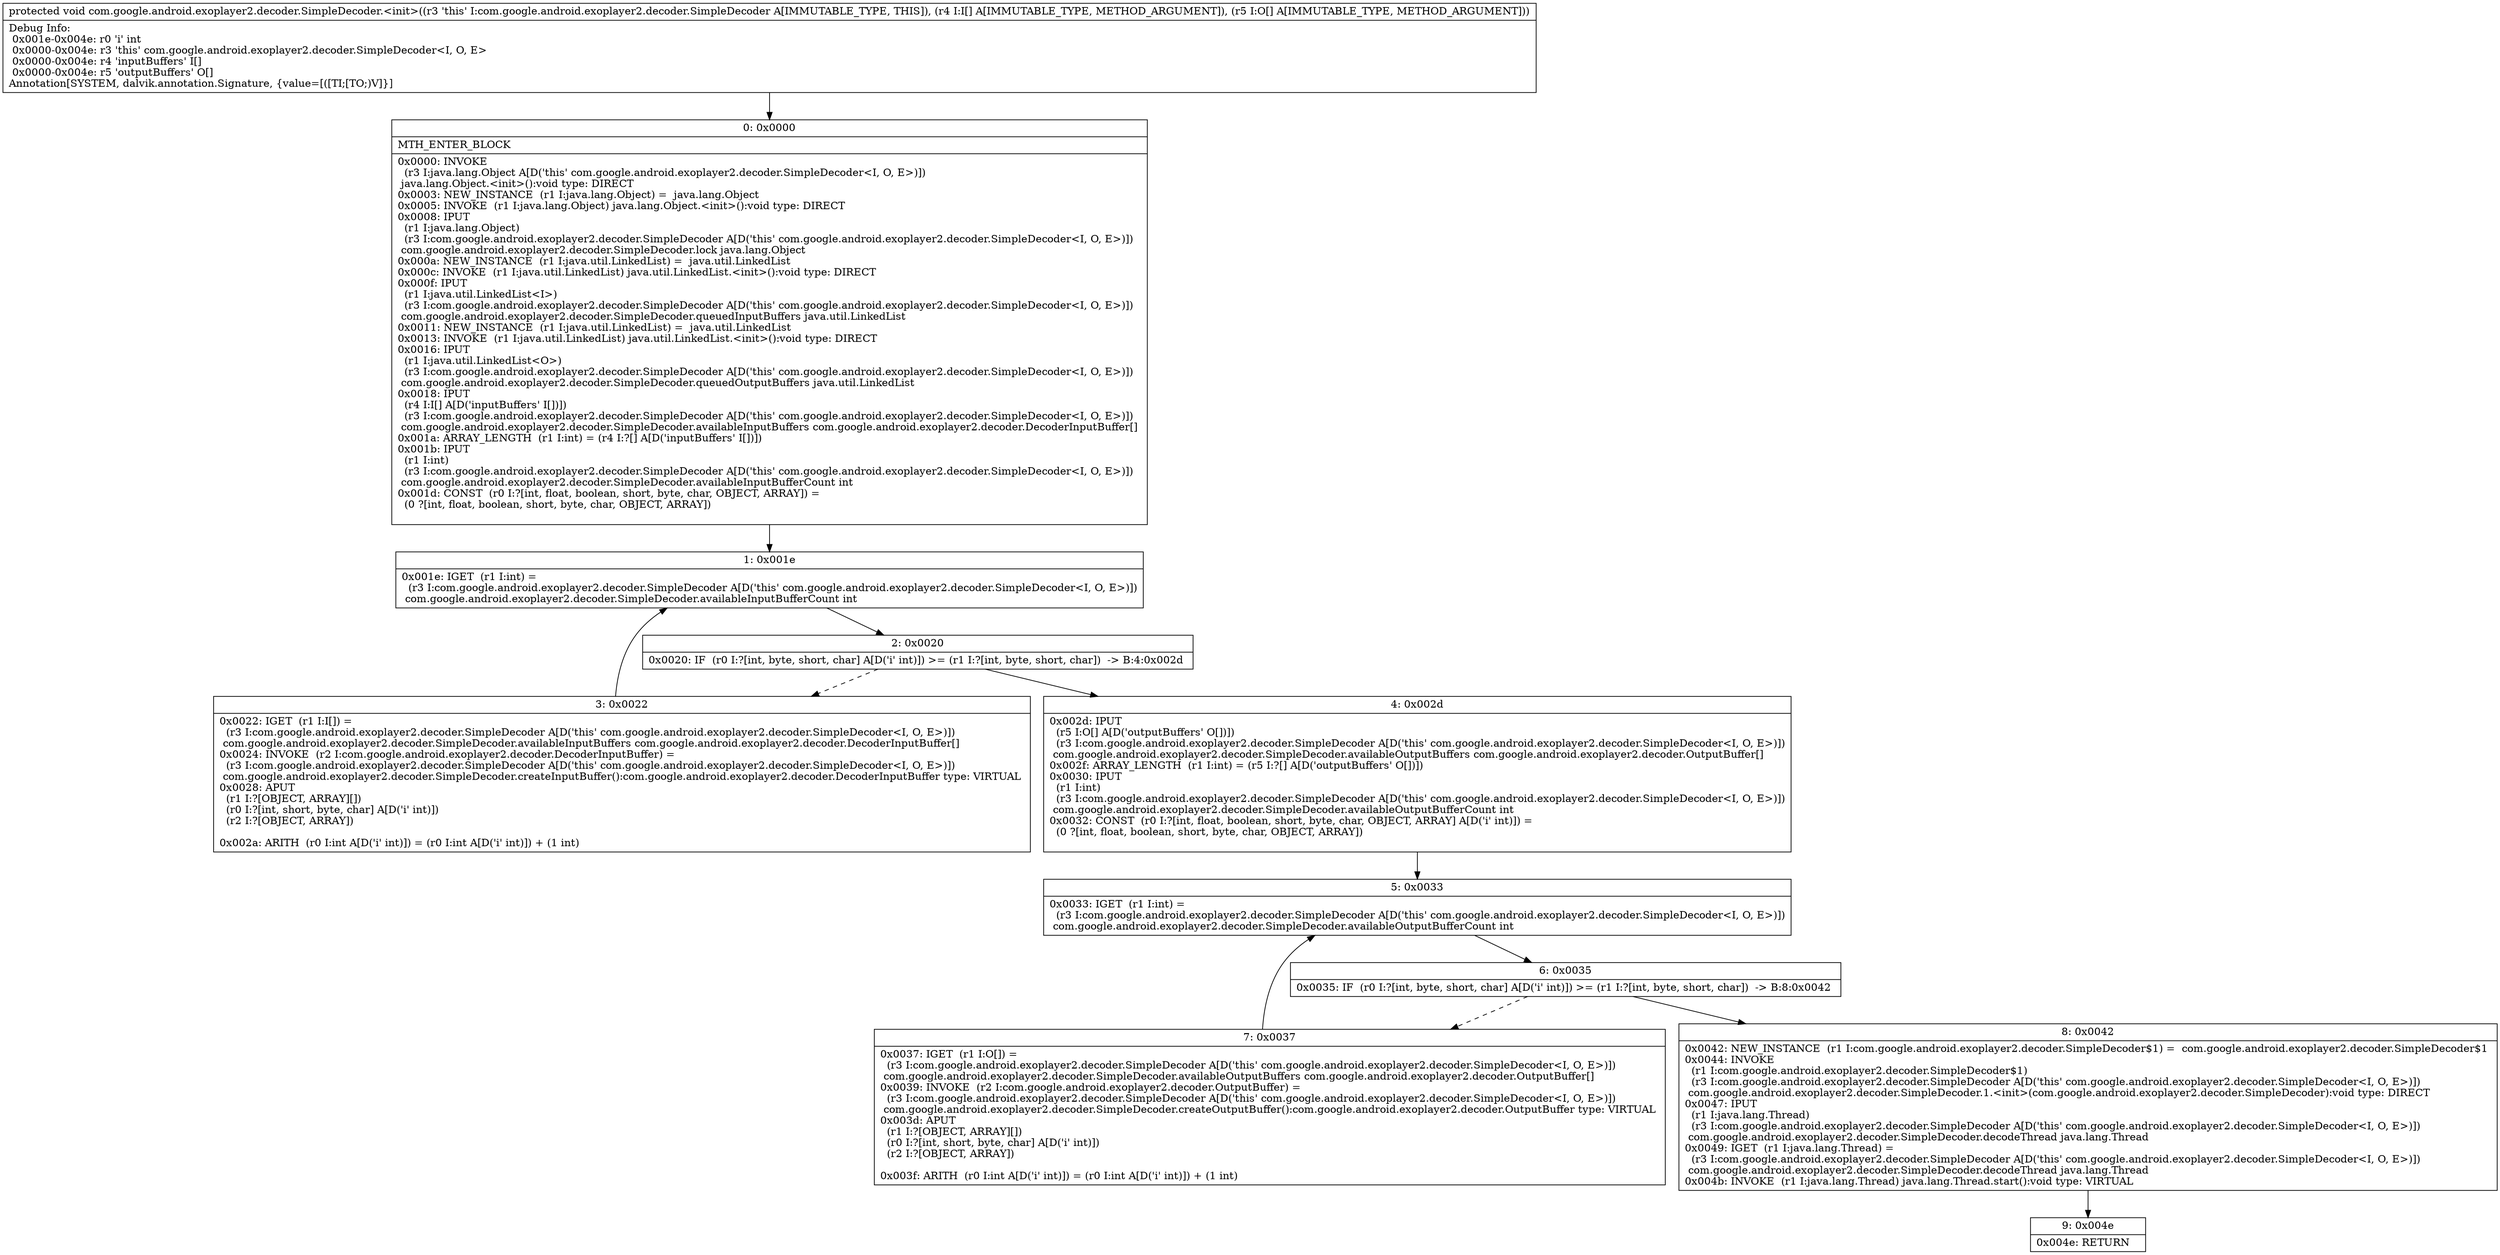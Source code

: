 digraph "CFG forcom.google.android.exoplayer2.decoder.SimpleDecoder.\<init\>([Lcom\/google\/android\/exoplayer2\/decoder\/DecoderInputBuffer;[Lcom\/google\/android\/exoplayer2\/decoder\/OutputBuffer;)V" {
Node_0 [shape=record,label="{0\:\ 0x0000|MTH_ENTER_BLOCK\l|0x0000: INVOKE  \l  (r3 I:java.lang.Object A[D('this' com.google.android.exoplayer2.decoder.SimpleDecoder\<I, O, E\>)])\l java.lang.Object.\<init\>():void type: DIRECT \l0x0003: NEW_INSTANCE  (r1 I:java.lang.Object) =  java.lang.Object \l0x0005: INVOKE  (r1 I:java.lang.Object) java.lang.Object.\<init\>():void type: DIRECT \l0x0008: IPUT  \l  (r1 I:java.lang.Object)\l  (r3 I:com.google.android.exoplayer2.decoder.SimpleDecoder A[D('this' com.google.android.exoplayer2.decoder.SimpleDecoder\<I, O, E\>)])\l com.google.android.exoplayer2.decoder.SimpleDecoder.lock java.lang.Object \l0x000a: NEW_INSTANCE  (r1 I:java.util.LinkedList) =  java.util.LinkedList \l0x000c: INVOKE  (r1 I:java.util.LinkedList) java.util.LinkedList.\<init\>():void type: DIRECT \l0x000f: IPUT  \l  (r1 I:java.util.LinkedList\<I\>)\l  (r3 I:com.google.android.exoplayer2.decoder.SimpleDecoder A[D('this' com.google.android.exoplayer2.decoder.SimpleDecoder\<I, O, E\>)])\l com.google.android.exoplayer2.decoder.SimpleDecoder.queuedInputBuffers java.util.LinkedList \l0x0011: NEW_INSTANCE  (r1 I:java.util.LinkedList) =  java.util.LinkedList \l0x0013: INVOKE  (r1 I:java.util.LinkedList) java.util.LinkedList.\<init\>():void type: DIRECT \l0x0016: IPUT  \l  (r1 I:java.util.LinkedList\<O\>)\l  (r3 I:com.google.android.exoplayer2.decoder.SimpleDecoder A[D('this' com.google.android.exoplayer2.decoder.SimpleDecoder\<I, O, E\>)])\l com.google.android.exoplayer2.decoder.SimpleDecoder.queuedOutputBuffers java.util.LinkedList \l0x0018: IPUT  \l  (r4 I:I[] A[D('inputBuffers' I[])])\l  (r3 I:com.google.android.exoplayer2.decoder.SimpleDecoder A[D('this' com.google.android.exoplayer2.decoder.SimpleDecoder\<I, O, E\>)])\l com.google.android.exoplayer2.decoder.SimpleDecoder.availableInputBuffers com.google.android.exoplayer2.decoder.DecoderInputBuffer[] \l0x001a: ARRAY_LENGTH  (r1 I:int) = (r4 I:?[] A[D('inputBuffers' I[])]) \l0x001b: IPUT  \l  (r1 I:int)\l  (r3 I:com.google.android.exoplayer2.decoder.SimpleDecoder A[D('this' com.google.android.exoplayer2.decoder.SimpleDecoder\<I, O, E\>)])\l com.google.android.exoplayer2.decoder.SimpleDecoder.availableInputBufferCount int \l0x001d: CONST  (r0 I:?[int, float, boolean, short, byte, char, OBJECT, ARRAY]) = \l  (0 ?[int, float, boolean, short, byte, char, OBJECT, ARRAY])\l \l}"];
Node_1 [shape=record,label="{1\:\ 0x001e|0x001e: IGET  (r1 I:int) = \l  (r3 I:com.google.android.exoplayer2.decoder.SimpleDecoder A[D('this' com.google.android.exoplayer2.decoder.SimpleDecoder\<I, O, E\>)])\l com.google.android.exoplayer2.decoder.SimpleDecoder.availableInputBufferCount int \l}"];
Node_2 [shape=record,label="{2\:\ 0x0020|0x0020: IF  (r0 I:?[int, byte, short, char] A[D('i' int)]) \>= (r1 I:?[int, byte, short, char])  \-\> B:4:0x002d \l}"];
Node_3 [shape=record,label="{3\:\ 0x0022|0x0022: IGET  (r1 I:I[]) = \l  (r3 I:com.google.android.exoplayer2.decoder.SimpleDecoder A[D('this' com.google.android.exoplayer2.decoder.SimpleDecoder\<I, O, E\>)])\l com.google.android.exoplayer2.decoder.SimpleDecoder.availableInputBuffers com.google.android.exoplayer2.decoder.DecoderInputBuffer[] \l0x0024: INVOKE  (r2 I:com.google.android.exoplayer2.decoder.DecoderInputBuffer) = \l  (r3 I:com.google.android.exoplayer2.decoder.SimpleDecoder A[D('this' com.google.android.exoplayer2.decoder.SimpleDecoder\<I, O, E\>)])\l com.google.android.exoplayer2.decoder.SimpleDecoder.createInputBuffer():com.google.android.exoplayer2.decoder.DecoderInputBuffer type: VIRTUAL \l0x0028: APUT  \l  (r1 I:?[OBJECT, ARRAY][])\l  (r0 I:?[int, short, byte, char] A[D('i' int)])\l  (r2 I:?[OBJECT, ARRAY])\l \l0x002a: ARITH  (r0 I:int A[D('i' int)]) = (r0 I:int A[D('i' int)]) + (1 int) \l}"];
Node_4 [shape=record,label="{4\:\ 0x002d|0x002d: IPUT  \l  (r5 I:O[] A[D('outputBuffers' O[])])\l  (r3 I:com.google.android.exoplayer2.decoder.SimpleDecoder A[D('this' com.google.android.exoplayer2.decoder.SimpleDecoder\<I, O, E\>)])\l com.google.android.exoplayer2.decoder.SimpleDecoder.availableOutputBuffers com.google.android.exoplayer2.decoder.OutputBuffer[] \l0x002f: ARRAY_LENGTH  (r1 I:int) = (r5 I:?[] A[D('outputBuffers' O[])]) \l0x0030: IPUT  \l  (r1 I:int)\l  (r3 I:com.google.android.exoplayer2.decoder.SimpleDecoder A[D('this' com.google.android.exoplayer2.decoder.SimpleDecoder\<I, O, E\>)])\l com.google.android.exoplayer2.decoder.SimpleDecoder.availableOutputBufferCount int \l0x0032: CONST  (r0 I:?[int, float, boolean, short, byte, char, OBJECT, ARRAY] A[D('i' int)]) = \l  (0 ?[int, float, boolean, short, byte, char, OBJECT, ARRAY])\l \l}"];
Node_5 [shape=record,label="{5\:\ 0x0033|0x0033: IGET  (r1 I:int) = \l  (r3 I:com.google.android.exoplayer2.decoder.SimpleDecoder A[D('this' com.google.android.exoplayer2.decoder.SimpleDecoder\<I, O, E\>)])\l com.google.android.exoplayer2.decoder.SimpleDecoder.availableOutputBufferCount int \l}"];
Node_6 [shape=record,label="{6\:\ 0x0035|0x0035: IF  (r0 I:?[int, byte, short, char] A[D('i' int)]) \>= (r1 I:?[int, byte, short, char])  \-\> B:8:0x0042 \l}"];
Node_7 [shape=record,label="{7\:\ 0x0037|0x0037: IGET  (r1 I:O[]) = \l  (r3 I:com.google.android.exoplayer2.decoder.SimpleDecoder A[D('this' com.google.android.exoplayer2.decoder.SimpleDecoder\<I, O, E\>)])\l com.google.android.exoplayer2.decoder.SimpleDecoder.availableOutputBuffers com.google.android.exoplayer2.decoder.OutputBuffer[] \l0x0039: INVOKE  (r2 I:com.google.android.exoplayer2.decoder.OutputBuffer) = \l  (r3 I:com.google.android.exoplayer2.decoder.SimpleDecoder A[D('this' com.google.android.exoplayer2.decoder.SimpleDecoder\<I, O, E\>)])\l com.google.android.exoplayer2.decoder.SimpleDecoder.createOutputBuffer():com.google.android.exoplayer2.decoder.OutputBuffer type: VIRTUAL \l0x003d: APUT  \l  (r1 I:?[OBJECT, ARRAY][])\l  (r0 I:?[int, short, byte, char] A[D('i' int)])\l  (r2 I:?[OBJECT, ARRAY])\l \l0x003f: ARITH  (r0 I:int A[D('i' int)]) = (r0 I:int A[D('i' int)]) + (1 int) \l}"];
Node_8 [shape=record,label="{8\:\ 0x0042|0x0042: NEW_INSTANCE  (r1 I:com.google.android.exoplayer2.decoder.SimpleDecoder$1) =  com.google.android.exoplayer2.decoder.SimpleDecoder$1 \l0x0044: INVOKE  \l  (r1 I:com.google.android.exoplayer2.decoder.SimpleDecoder$1)\l  (r3 I:com.google.android.exoplayer2.decoder.SimpleDecoder A[D('this' com.google.android.exoplayer2.decoder.SimpleDecoder\<I, O, E\>)])\l com.google.android.exoplayer2.decoder.SimpleDecoder.1.\<init\>(com.google.android.exoplayer2.decoder.SimpleDecoder):void type: DIRECT \l0x0047: IPUT  \l  (r1 I:java.lang.Thread)\l  (r3 I:com.google.android.exoplayer2.decoder.SimpleDecoder A[D('this' com.google.android.exoplayer2.decoder.SimpleDecoder\<I, O, E\>)])\l com.google.android.exoplayer2.decoder.SimpleDecoder.decodeThread java.lang.Thread \l0x0049: IGET  (r1 I:java.lang.Thread) = \l  (r3 I:com.google.android.exoplayer2.decoder.SimpleDecoder A[D('this' com.google.android.exoplayer2.decoder.SimpleDecoder\<I, O, E\>)])\l com.google.android.exoplayer2.decoder.SimpleDecoder.decodeThread java.lang.Thread \l0x004b: INVOKE  (r1 I:java.lang.Thread) java.lang.Thread.start():void type: VIRTUAL \l}"];
Node_9 [shape=record,label="{9\:\ 0x004e|0x004e: RETURN   \l}"];
MethodNode[shape=record,label="{protected void com.google.android.exoplayer2.decoder.SimpleDecoder.\<init\>((r3 'this' I:com.google.android.exoplayer2.decoder.SimpleDecoder A[IMMUTABLE_TYPE, THIS]), (r4 I:I[] A[IMMUTABLE_TYPE, METHOD_ARGUMENT]), (r5 I:O[] A[IMMUTABLE_TYPE, METHOD_ARGUMENT]))  | Debug Info:\l  0x001e\-0x004e: r0 'i' int\l  0x0000\-0x004e: r3 'this' com.google.android.exoplayer2.decoder.SimpleDecoder\<I, O, E\>\l  0x0000\-0x004e: r4 'inputBuffers' I[]\l  0x0000\-0x004e: r5 'outputBuffers' O[]\lAnnotation[SYSTEM, dalvik.annotation.Signature, \{value=[([TI;[TO;)V]\}]\l}"];
MethodNode -> Node_0;
Node_0 -> Node_1;
Node_1 -> Node_2;
Node_2 -> Node_3[style=dashed];
Node_2 -> Node_4;
Node_3 -> Node_1;
Node_4 -> Node_5;
Node_5 -> Node_6;
Node_6 -> Node_7[style=dashed];
Node_6 -> Node_8;
Node_7 -> Node_5;
Node_8 -> Node_9;
}

